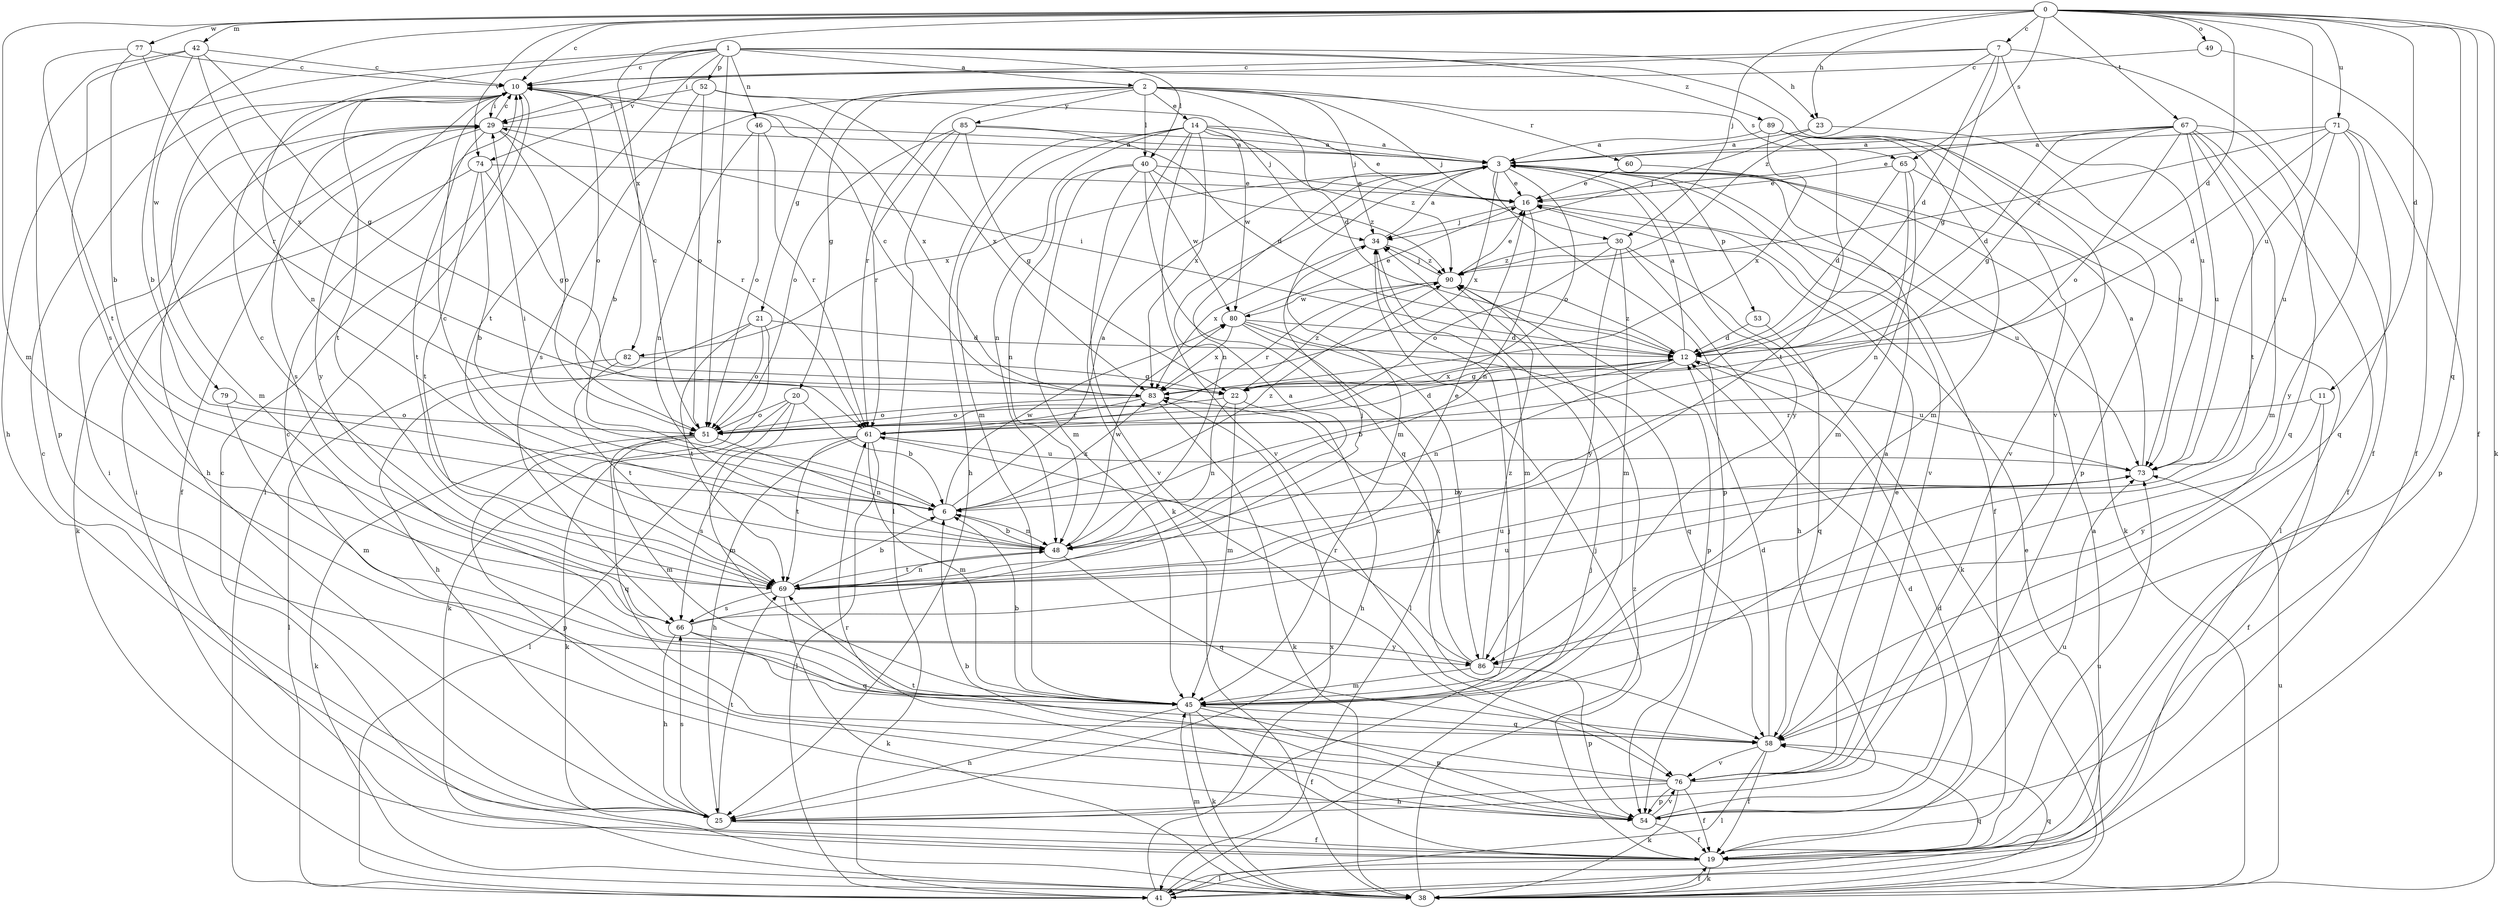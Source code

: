 strict digraph  {
0;
1;
2;
3;
6;
7;
10;
11;
12;
14;
16;
19;
20;
21;
22;
23;
25;
29;
30;
34;
38;
40;
41;
42;
45;
46;
48;
49;
51;
52;
53;
54;
58;
60;
61;
65;
66;
67;
69;
71;
73;
74;
76;
77;
79;
80;
82;
83;
85;
86;
89;
90;
0 -> 7  [label=c];
0 -> 10  [label=c];
0 -> 11  [label=d];
0 -> 12  [label=d];
0 -> 19  [label=f];
0 -> 23  [label=h];
0 -> 30  [label=j];
0 -> 38  [label=k];
0 -> 42  [label=m];
0 -> 45  [label=m];
0 -> 49  [label=o];
0 -> 58  [label=q];
0 -> 65  [label=s];
0 -> 67  [label=t];
0 -> 71  [label=u];
0 -> 73  [label=u];
0 -> 74  [label=v];
0 -> 77  [label=w];
0 -> 79  [label=w];
0 -> 82  [label=x];
1 -> 2  [label=a];
1 -> 10  [label=c];
1 -> 23  [label=h];
1 -> 25  [label=h];
1 -> 40  [label=l];
1 -> 46  [label=n];
1 -> 48  [label=n];
1 -> 51  [label=o];
1 -> 52  [label=p];
1 -> 69  [label=t];
1 -> 74  [label=v];
1 -> 76  [label=v];
1 -> 89  [label=z];
2 -> 12  [label=d];
2 -> 14  [label=e];
2 -> 20  [label=g];
2 -> 21  [label=g];
2 -> 30  [label=j];
2 -> 34  [label=j];
2 -> 40  [label=l];
2 -> 60  [label=r];
2 -> 61  [label=r];
2 -> 65  [label=s];
2 -> 66  [label=s];
2 -> 85  [label=y];
3 -> 16  [label=e];
3 -> 19  [label=f];
3 -> 45  [label=m];
3 -> 48  [label=n];
3 -> 51  [label=o];
3 -> 53  [label=p];
3 -> 54  [label=p];
3 -> 76  [label=v];
3 -> 82  [label=x];
3 -> 83  [label=x];
3 -> 86  [label=y];
6 -> 3  [label=a];
6 -> 29  [label=i];
6 -> 48  [label=n];
6 -> 80  [label=w];
6 -> 83  [label=x];
6 -> 90  [label=z];
7 -> 10  [label=c];
7 -> 12  [label=d];
7 -> 19  [label=f];
7 -> 22  [label=g];
7 -> 29  [label=i];
7 -> 73  [label=u];
7 -> 90  [label=z];
10 -> 29  [label=i];
10 -> 41  [label=l];
10 -> 45  [label=m];
10 -> 51  [label=o];
10 -> 69  [label=t];
10 -> 83  [label=x];
10 -> 86  [label=y];
11 -> 19  [label=f];
11 -> 61  [label=r];
11 -> 86  [label=y];
12 -> 3  [label=a];
12 -> 6  [label=b];
12 -> 22  [label=g];
12 -> 29  [label=i];
12 -> 48  [label=n];
12 -> 73  [label=u];
12 -> 83  [label=x];
12 -> 90  [label=z];
14 -> 3  [label=a];
14 -> 16  [label=e];
14 -> 25  [label=h];
14 -> 38  [label=k];
14 -> 45  [label=m];
14 -> 48  [label=n];
14 -> 76  [label=v];
14 -> 80  [label=w];
14 -> 83  [label=x];
14 -> 90  [label=z];
16 -> 34  [label=j];
16 -> 48  [label=n];
16 -> 73  [label=u];
19 -> 10  [label=c];
19 -> 12  [label=d];
19 -> 29  [label=i];
19 -> 34  [label=j];
19 -> 38  [label=k];
19 -> 41  [label=l];
19 -> 73  [label=u];
20 -> 6  [label=b];
20 -> 38  [label=k];
20 -> 41  [label=l];
20 -> 45  [label=m];
20 -> 51  [label=o];
21 -> 12  [label=d];
21 -> 25  [label=h];
21 -> 38  [label=k];
21 -> 51  [label=o];
21 -> 69  [label=t];
22 -> 25  [label=h];
22 -> 45  [label=m];
22 -> 48  [label=n];
22 -> 51  [label=o];
22 -> 90  [label=z];
23 -> 3  [label=a];
23 -> 34  [label=j];
23 -> 73  [label=u];
25 -> 10  [label=c];
25 -> 19  [label=f];
25 -> 29  [label=i];
25 -> 34  [label=j];
25 -> 66  [label=s];
25 -> 69  [label=t];
29 -> 3  [label=a];
29 -> 10  [label=c];
29 -> 19  [label=f];
29 -> 25  [label=h];
29 -> 51  [label=o];
29 -> 61  [label=r];
29 -> 66  [label=s];
29 -> 69  [label=t];
30 -> 25  [label=h];
30 -> 38  [label=k];
30 -> 45  [label=m];
30 -> 51  [label=o];
30 -> 86  [label=y];
30 -> 90  [label=z];
34 -> 3  [label=a];
34 -> 45  [label=m];
34 -> 83  [label=x];
34 -> 90  [label=z];
38 -> 16  [label=e];
38 -> 19  [label=f];
38 -> 45  [label=m];
38 -> 58  [label=q];
38 -> 73  [label=u];
38 -> 90  [label=z];
40 -> 16  [label=e];
40 -> 45  [label=m];
40 -> 48  [label=n];
40 -> 58  [label=q];
40 -> 76  [label=v];
40 -> 80  [label=w];
40 -> 90  [label=z];
41 -> 3  [label=a];
41 -> 34  [label=j];
41 -> 58  [label=q];
41 -> 83  [label=x];
42 -> 6  [label=b];
42 -> 10  [label=c];
42 -> 22  [label=g];
42 -> 54  [label=p];
42 -> 66  [label=s];
42 -> 83  [label=x];
45 -> 6  [label=b];
45 -> 19  [label=f];
45 -> 25  [label=h];
45 -> 38  [label=k];
45 -> 54  [label=p];
45 -> 58  [label=q];
46 -> 3  [label=a];
46 -> 48  [label=n];
46 -> 51  [label=o];
46 -> 61  [label=r];
48 -> 6  [label=b];
48 -> 10  [label=c];
48 -> 58  [label=q];
48 -> 69  [label=t];
48 -> 80  [label=w];
49 -> 10  [label=c];
49 -> 19  [label=f];
51 -> 10  [label=c];
51 -> 38  [label=k];
51 -> 45  [label=m];
51 -> 48  [label=n];
51 -> 54  [label=p];
51 -> 58  [label=q];
52 -> 6  [label=b];
52 -> 29  [label=i];
52 -> 34  [label=j];
52 -> 51  [label=o];
52 -> 83  [label=x];
53 -> 12  [label=d];
53 -> 58  [label=q];
54 -> 6  [label=b];
54 -> 12  [label=d];
54 -> 19  [label=f];
54 -> 61  [label=r];
54 -> 73  [label=u];
54 -> 76  [label=v];
58 -> 3  [label=a];
58 -> 12  [label=d];
58 -> 19  [label=f];
58 -> 41  [label=l];
58 -> 76  [label=v];
60 -> 16  [label=e];
60 -> 38  [label=k];
61 -> 12  [label=d];
61 -> 25  [label=h];
61 -> 41  [label=l];
61 -> 45  [label=m];
61 -> 66  [label=s];
61 -> 69  [label=t];
61 -> 73  [label=u];
65 -> 12  [label=d];
65 -> 16  [label=e];
65 -> 41  [label=l];
65 -> 45  [label=m];
65 -> 48  [label=n];
66 -> 3  [label=a];
66 -> 25  [label=h];
66 -> 58  [label=q];
66 -> 73  [label=u];
66 -> 86  [label=y];
67 -> 3  [label=a];
67 -> 12  [label=d];
67 -> 16  [label=e];
67 -> 19  [label=f];
67 -> 22  [label=g];
67 -> 45  [label=m];
67 -> 51  [label=o];
67 -> 58  [label=q];
67 -> 69  [label=t];
67 -> 73  [label=u];
69 -> 6  [label=b];
69 -> 10  [label=c];
69 -> 16  [label=e];
69 -> 34  [label=j];
69 -> 38  [label=k];
69 -> 48  [label=n];
69 -> 66  [label=s];
69 -> 73  [label=u];
71 -> 3  [label=a];
71 -> 12  [label=d];
71 -> 54  [label=p];
71 -> 58  [label=q];
71 -> 73  [label=u];
71 -> 86  [label=y];
71 -> 90  [label=z];
73 -> 3  [label=a];
73 -> 6  [label=b];
74 -> 6  [label=b];
74 -> 16  [label=e];
74 -> 22  [label=g];
74 -> 38  [label=k];
74 -> 69  [label=t];
76 -> 10  [label=c];
76 -> 16  [label=e];
76 -> 19  [label=f];
76 -> 25  [label=h];
76 -> 38  [label=k];
76 -> 54  [label=p];
76 -> 69  [label=t];
77 -> 6  [label=b];
77 -> 10  [label=c];
77 -> 61  [label=r];
77 -> 69  [label=t];
79 -> 45  [label=m];
79 -> 51  [label=o];
80 -> 12  [label=d];
80 -> 16  [label=e];
80 -> 41  [label=l];
80 -> 58  [label=q];
80 -> 83  [label=x];
80 -> 86  [label=y];
82 -> 22  [label=g];
82 -> 41  [label=l];
82 -> 69  [label=t];
83 -> 10  [label=c];
83 -> 38  [label=k];
83 -> 51  [label=o];
83 -> 61  [label=r];
85 -> 3  [label=a];
85 -> 12  [label=d];
85 -> 22  [label=g];
85 -> 41  [label=l];
85 -> 51  [label=o];
85 -> 61  [label=r];
86 -> 45  [label=m];
86 -> 54  [label=p];
86 -> 61  [label=r];
86 -> 83  [label=x];
86 -> 90  [label=z];
89 -> 3  [label=a];
89 -> 45  [label=m];
89 -> 54  [label=p];
89 -> 69  [label=t];
89 -> 76  [label=v];
89 -> 83  [label=x];
90 -> 16  [label=e];
90 -> 34  [label=j];
90 -> 54  [label=p];
90 -> 61  [label=r];
90 -> 80  [label=w];
}
